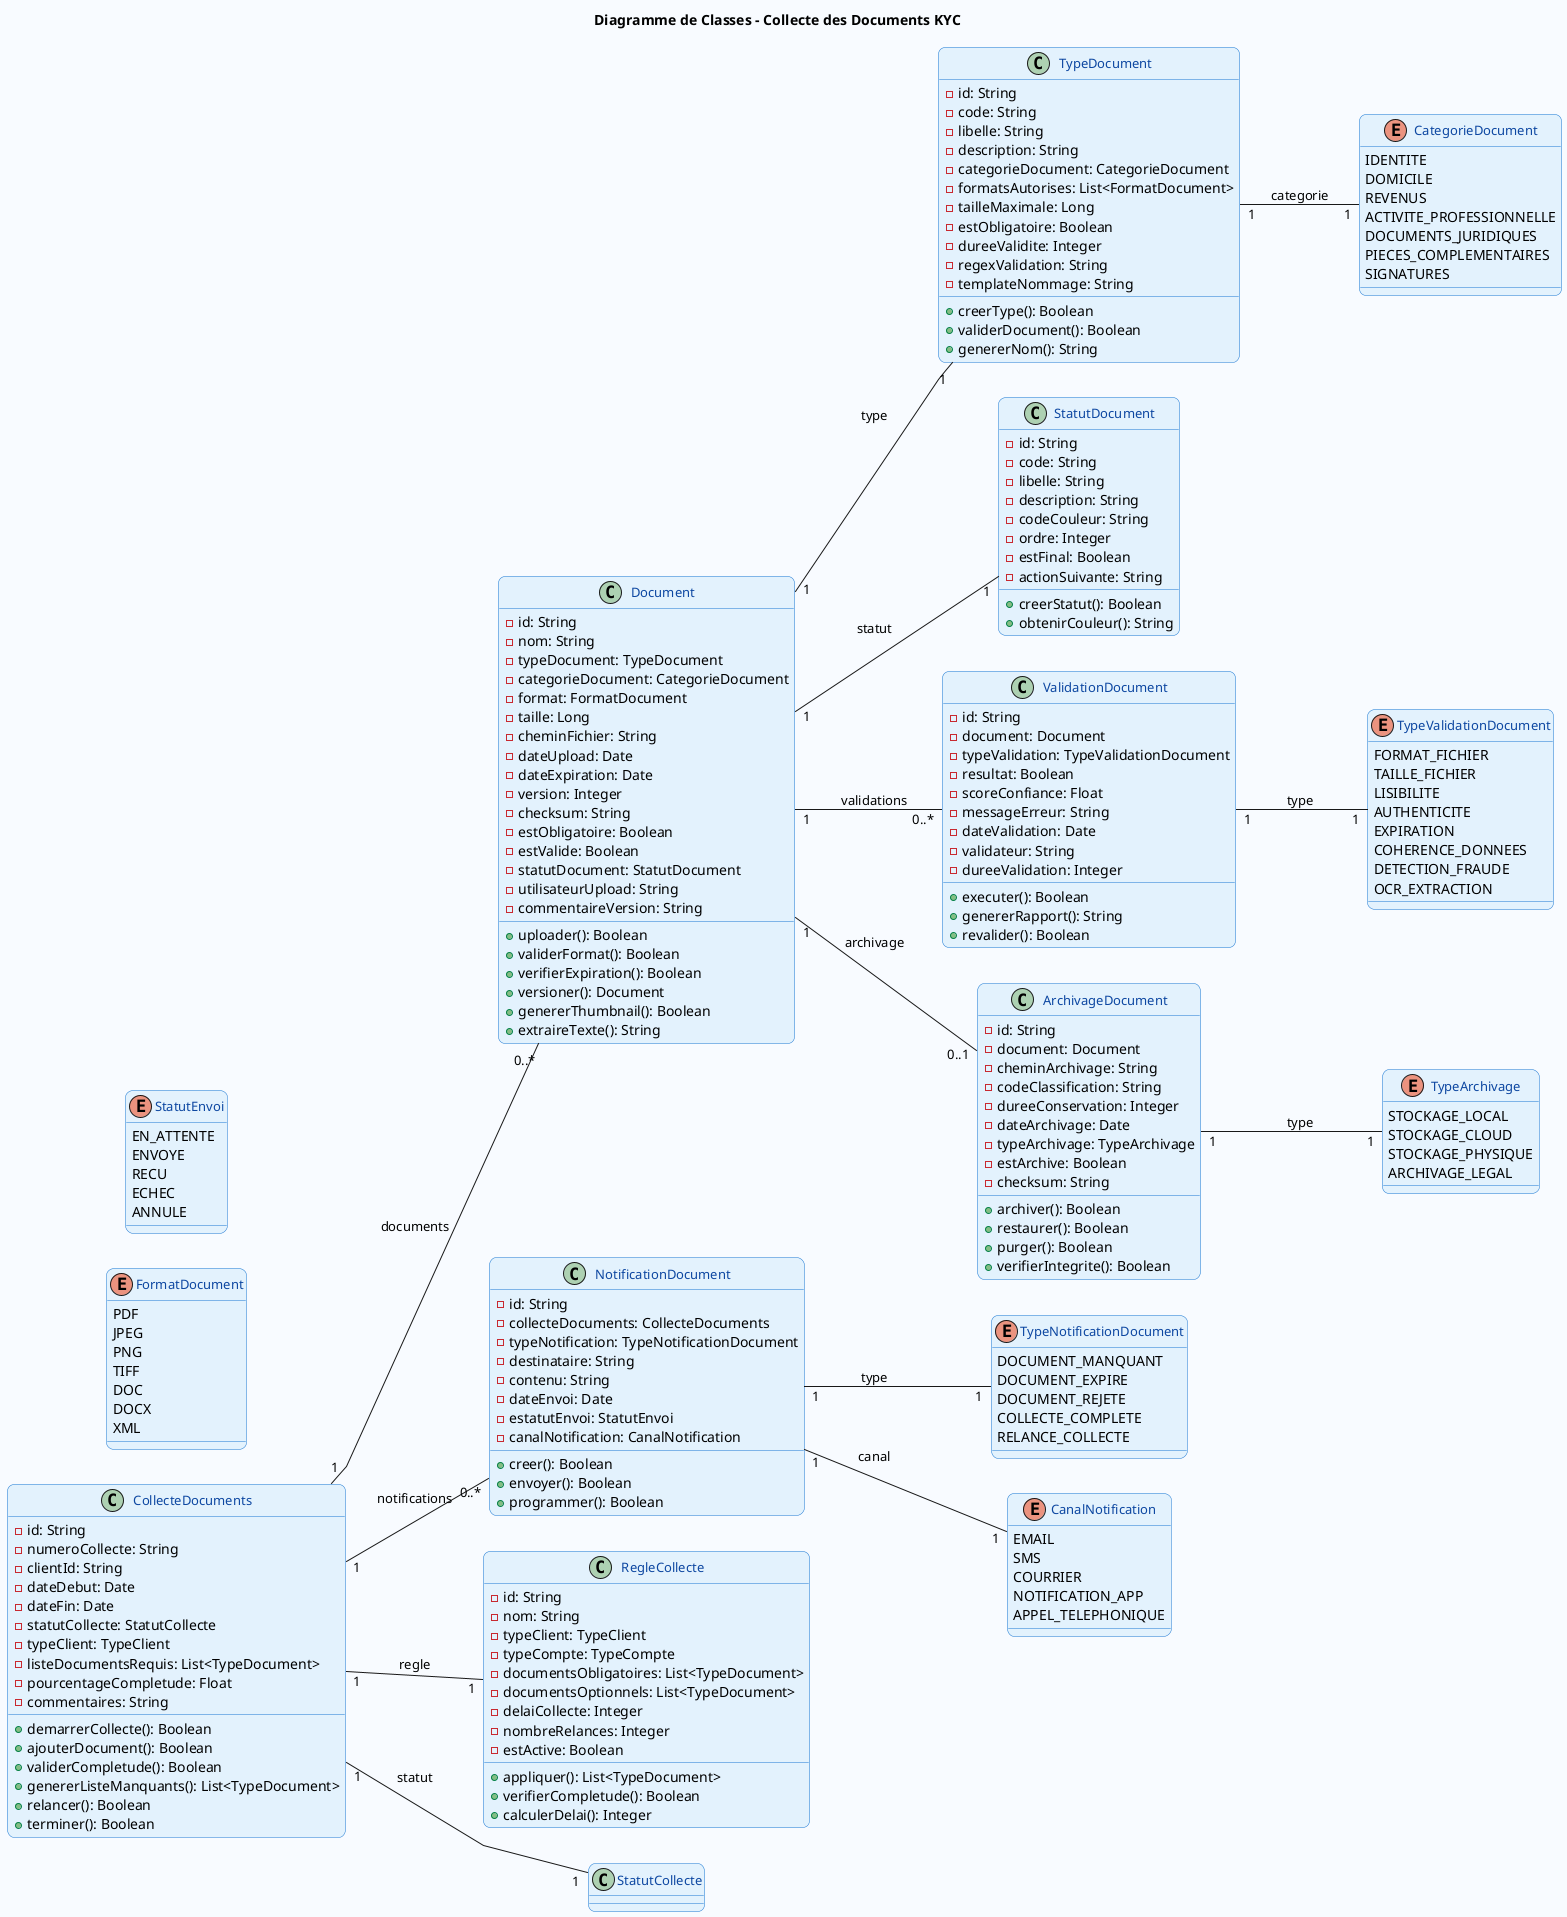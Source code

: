 @startuml DiagrammeClasseCollecteDocuments
skinparam linetype polyline
skinparam backgroundColor #F8FBFF
skinparam classBackgroundColor #E3F2FD
skinparam classBorderColor #1976D2
skinparam classFontColor #0D47A1
skinparam classFontSize 13
skinparam roundCorner 15
left to right direction

title Diagramme de Classes - Collecte des Documents KYC

class CollecteDocuments {
    - id: String
    - numeroCollecte: String
    - clientId: String
    - dateDebut: Date
    - dateFin: Date
    - statutCollecte: StatutCollecte
    - typeClient: TypeClient
    - listeDocumentsRequis: List<TypeDocument>
    - pourcentageCompletude: Float
    - commentaires: String
    + demarrerCollecte(): Boolean
    + ajouterDocument(): Boolean
    + validerCompletude(): Boolean
    + genererListeManquants(): List<TypeDocument>
    + relancer(): Boolean
    + terminer(): Boolean
}

class Document {
    - id: String
    - nom: String
    - typeDocument: TypeDocument
    - categorieDocument: CategorieDocument
    - format: FormatDocument
    - taille: Long
    - cheminFichier: String
    - dateUpload: Date
    - dateExpiration: Date
    - version: Integer
    - checksum: String
    - estObligatoire: Boolean
    - estValide: Boolean
    - statutDocument: StatutDocument
    - utilisateurUpload: String
    - commentaireVersion: String
    + uploader(): Boolean
    + validerFormat(): Boolean
    + verifierExpiration(): Boolean
    + versioner(): Document
    + genererThumbnail(): Boolean
    + extraireTexte(): String
}

class TypeDocument {
    - id: String
    - code: String
    - libelle: String
    - description: String
    - categorieDocument: CategorieDocument
    - formatsAutorises: List<FormatDocument>
    - tailleMaximale: Long
    - estObligatoire: Boolean
    - dureeValidite: Integer
    - regexValidation: String
    - templateNommage: String
    + creerType(): Boolean
    + validerDocument(): Boolean
    + genererNom(): String
}

enum CategorieDocument {
    IDENTITE
    DOMICILE
    REVENUS
    ACTIVITE_PROFESSIONNELLE
    DOCUMENTS_JURIDIQUES
    PIECES_COMPLEMENTAIRES
    SIGNATURES
}

enum FormatDocument {
    PDF
    JPEG
    PNG
    TIFF
    DOC
    DOCX
    XML
}

class StatutDocument {
    - id: String
    - code: String
    - libelle: String
    - description: String
    - codeCouleur: String
    - ordre: Integer
    - estFinal: Boolean
    - actionSuivante: String
    + creerStatut(): Boolean
    + obtenirCouleur(): String
}

class ValidationDocument {
    - id: String
    - document: Document
    - typeValidation: TypeValidationDocument
    - resultat: Boolean
    - scoreConfiance: Float
    - messageErreur: String
    - dateValidation: Date
    - validateur: String
    - dureeValidation: Integer
    + executer(): Boolean
    + genererRapport(): String
    + revalider(): Boolean
}

enum TypeValidationDocument {
    FORMAT_FICHIER
    TAILLE_FICHIER
    LISIBILITE
    AUTHENTICITE
    EXPIRATION
    COHERENCE_DONNEES
    DETECTION_FRAUDE
    OCR_EXTRACTION
}

class ArchivageDocument {
    - id: String
    - document: Document
    - cheminArchivage: String
    - codeClassification: String
    - dureeConservation: Integer
    - dateArchivage: Date
    - typeArchivage: TypeArchivage
    - estArchive: Boolean
    - checksum: String
    + archiver(): Boolean
    + restaurer(): Boolean
    + purger(): Boolean
    + verifierIntegrite(): Boolean
}

enum TypeArchivage {
    STOCKAGE_LOCAL
    STOCKAGE_CLOUD
    STOCKAGE_PHYSIQUE
    ARCHIVAGE_LEGAL
}

class NotificationDocument {
    - id: String
    - collecteDocuments: CollecteDocuments
    - typeNotification: TypeNotificationDocument
    - destinataire: String
    - contenu: String
    - dateEnvoi: Date
    - estatutEnvoi: StatutEnvoi
    - canalNotification: CanalNotification
    + creer(): Boolean
    + envoyer(): Boolean
    + programmer(): Boolean
}

enum TypeNotificationDocument {
    DOCUMENT_MANQUANT
    DOCUMENT_EXPIRE
    DOCUMENT_REJETE
    COLLECTE_COMPLETE
    RELANCE_COLLECTE
}

enum StatutEnvoi {
    EN_ATTENTE
    ENVOYE
    RECU
    ECHEC
    ANNULE
}

enum CanalNotification {
    EMAIL
    SMS
    COURRIER
    NOTIFICATION_APP
    APPEL_TELEPHONIQUE
}

class RegleCollecte {
    - id: String
    - nom: String
    - typeClient: TypeClient
    - typeCompte: TypeCompte
    - documentsObligatoires: List<TypeDocument>
    - documentsOptionnels: List<TypeDocument>
    - delaiCollecte: Integer
    - nombreRelances: Integer
    - estActive: Boolean
    + appliquer(): List<TypeDocument>
    + verifierCompletude(): Boolean
    + calculerDelai(): Integer
}

' Relations principales
CollecteDocuments "1" -- "0..*" Document : documents
CollecteDocuments "1" -- "1" StatutCollecte : statut
CollecteDocuments "1" -- "0..*" NotificationDocument : notifications
CollecteDocuments "1" -- "1" RegleCollecte : regle

Document "1" -- "1" TypeDocument : type
Document "1" -- "1" StatutDocument : statut
Document "1" -- "0..*" ValidationDocument : validations
Document "1" -- "0..1" ArchivageDocument : archivage

TypeDocument "1" -- "1" CategorieDocument : categorie
ValidationDocument "1" -- "1" TypeValidationDocument : type
ArchivageDocument "1" -- "1" TypeArchivage : type
NotificationDocument "1" -- "1" TypeNotificationDocument : type
NotificationDocument "1" -- "1" CanalNotification : canal

@enduml
